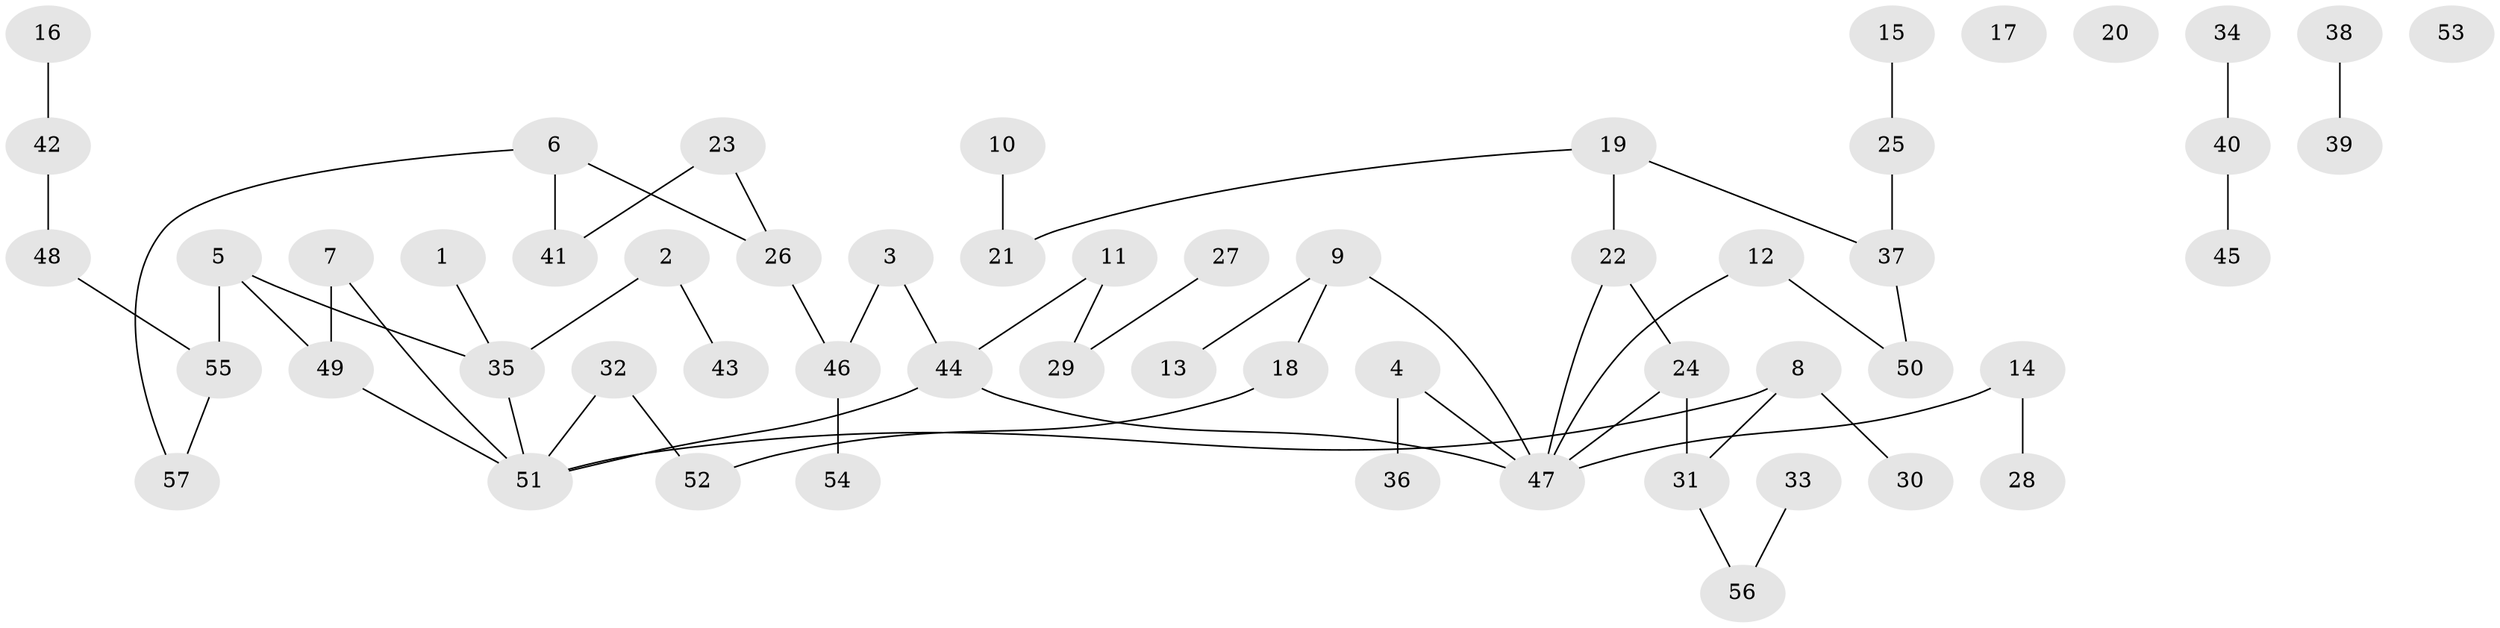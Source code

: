 // Generated by graph-tools (version 1.1) at 2025/00/03/09/25 03:00:55]
// undirected, 57 vertices, 59 edges
graph export_dot {
graph [start="1"]
  node [color=gray90,style=filled];
  1;
  2;
  3;
  4;
  5;
  6;
  7;
  8;
  9;
  10;
  11;
  12;
  13;
  14;
  15;
  16;
  17;
  18;
  19;
  20;
  21;
  22;
  23;
  24;
  25;
  26;
  27;
  28;
  29;
  30;
  31;
  32;
  33;
  34;
  35;
  36;
  37;
  38;
  39;
  40;
  41;
  42;
  43;
  44;
  45;
  46;
  47;
  48;
  49;
  50;
  51;
  52;
  53;
  54;
  55;
  56;
  57;
  1 -- 35;
  2 -- 35;
  2 -- 43;
  3 -- 44;
  3 -- 46;
  4 -- 36;
  4 -- 47;
  5 -- 35;
  5 -- 49;
  5 -- 55;
  6 -- 26;
  6 -- 41;
  6 -- 57;
  7 -- 49;
  7 -- 51;
  8 -- 30;
  8 -- 31;
  8 -- 51;
  9 -- 13;
  9 -- 18;
  9 -- 47;
  10 -- 21;
  11 -- 29;
  11 -- 44;
  12 -- 47;
  12 -- 50;
  14 -- 28;
  14 -- 47;
  15 -- 25;
  16 -- 42;
  18 -- 52;
  19 -- 21;
  19 -- 22;
  19 -- 37;
  22 -- 24;
  22 -- 47;
  23 -- 26;
  23 -- 41;
  24 -- 31;
  24 -- 47;
  25 -- 37;
  26 -- 46;
  27 -- 29;
  31 -- 56;
  32 -- 51;
  32 -- 52;
  33 -- 56;
  34 -- 40;
  35 -- 51;
  37 -- 50;
  38 -- 39;
  40 -- 45;
  42 -- 48;
  44 -- 47;
  44 -- 51;
  46 -- 54;
  48 -- 55;
  49 -- 51;
  55 -- 57;
}
